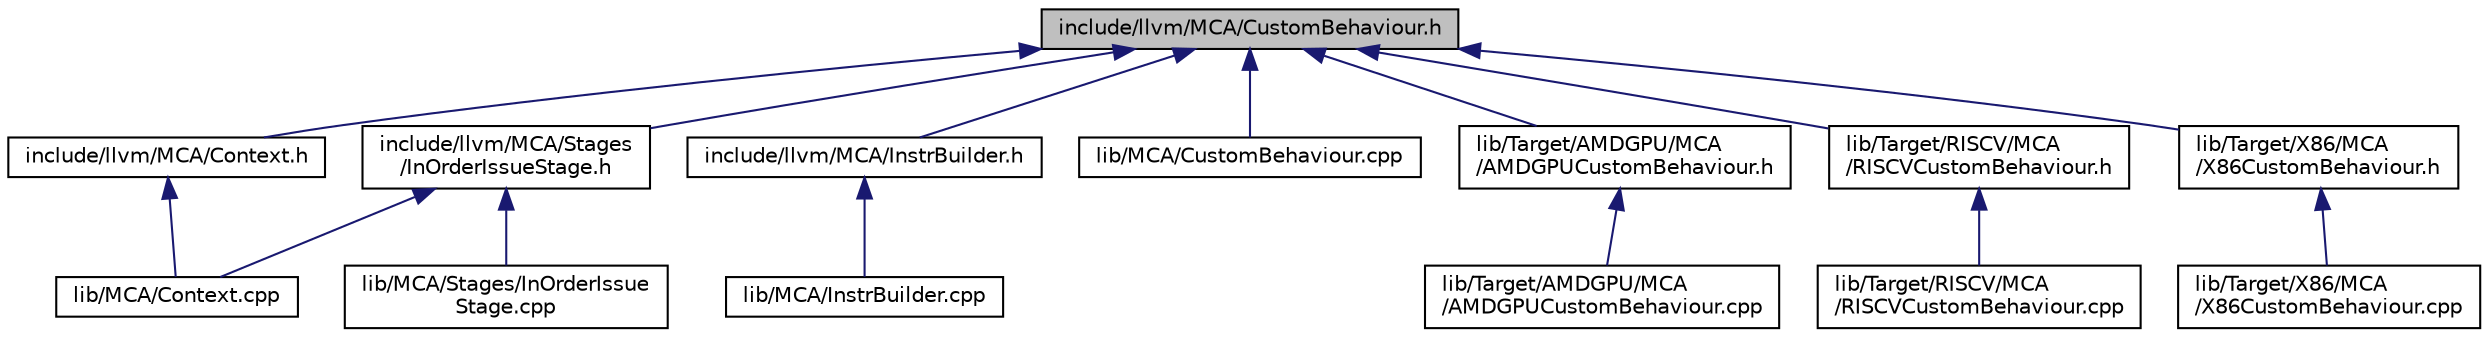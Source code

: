digraph "include/llvm/MCA/CustomBehaviour.h"
{
 // LATEX_PDF_SIZE
  bgcolor="transparent";
  edge [fontname="Helvetica",fontsize="10",labelfontname="Helvetica",labelfontsize="10"];
  node [fontname="Helvetica",fontsize="10",shape=record];
  Node1 [label="include/llvm/MCA/CustomBehaviour.h",height=0.2,width=0.4,color="black", fillcolor="grey75", style="filled", fontcolor="black",tooltip=" "];
  Node1 -> Node2 [dir="back",color="midnightblue",fontsize="10",style="solid",fontname="Helvetica"];
  Node2 [label="include/llvm/MCA/Context.h",height=0.2,width=0.4,color="black",URL="$Context_8h.html",tooltip=" "];
  Node2 -> Node3 [dir="back",color="midnightblue",fontsize="10",style="solid",fontname="Helvetica"];
  Node3 [label="lib/MCA/Context.cpp",height=0.2,width=0.4,color="black",URL="$Context_8cpp.html",tooltip=" "];
  Node1 -> Node4 [dir="back",color="midnightblue",fontsize="10",style="solid",fontname="Helvetica"];
  Node4 [label="include/llvm/MCA/InstrBuilder.h",height=0.2,width=0.4,color="black",URL="$InstrBuilder_8h.html",tooltip=" "];
  Node4 -> Node5 [dir="back",color="midnightblue",fontsize="10",style="solid",fontname="Helvetica"];
  Node5 [label="lib/MCA/InstrBuilder.cpp",height=0.2,width=0.4,color="black",URL="$InstrBuilder_8cpp.html",tooltip=" "];
  Node1 -> Node6 [dir="back",color="midnightblue",fontsize="10",style="solid",fontname="Helvetica"];
  Node6 [label="include/llvm/MCA/Stages\l/InOrderIssueStage.h",height=0.2,width=0.4,color="black",URL="$InOrderIssueStage_8h.html",tooltip=" "];
  Node6 -> Node3 [dir="back",color="midnightblue",fontsize="10",style="solid",fontname="Helvetica"];
  Node6 -> Node7 [dir="back",color="midnightblue",fontsize="10",style="solid",fontname="Helvetica"];
  Node7 [label="lib/MCA/Stages/InOrderIssue\lStage.cpp",height=0.2,width=0.4,color="black",URL="$InOrderIssueStage_8cpp.html",tooltip=" "];
  Node1 -> Node8 [dir="back",color="midnightblue",fontsize="10",style="solid",fontname="Helvetica"];
  Node8 [label="lib/MCA/CustomBehaviour.cpp",height=0.2,width=0.4,color="black",URL="$CustomBehaviour_8cpp.html",tooltip=" "];
  Node1 -> Node9 [dir="back",color="midnightblue",fontsize="10",style="solid",fontname="Helvetica"];
  Node9 [label="lib/Target/AMDGPU/MCA\l/AMDGPUCustomBehaviour.h",height=0.2,width=0.4,color="black",URL="$AMDGPUCustomBehaviour_8h.html",tooltip=" "];
  Node9 -> Node10 [dir="back",color="midnightblue",fontsize="10",style="solid",fontname="Helvetica"];
  Node10 [label="lib/Target/AMDGPU/MCA\l/AMDGPUCustomBehaviour.cpp",height=0.2,width=0.4,color="black",URL="$AMDGPUCustomBehaviour_8cpp.html",tooltip=" "];
  Node1 -> Node11 [dir="back",color="midnightblue",fontsize="10",style="solid",fontname="Helvetica"];
  Node11 [label="lib/Target/RISCV/MCA\l/RISCVCustomBehaviour.h",height=0.2,width=0.4,color="black",URL="$RISCVCustomBehaviour_8h.html",tooltip=" "];
  Node11 -> Node12 [dir="back",color="midnightblue",fontsize="10",style="solid",fontname="Helvetica"];
  Node12 [label="lib/Target/RISCV/MCA\l/RISCVCustomBehaviour.cpp",height=0.2,width=0.4,color="black",URL="$RISCVCustomBehaviour_8cpp.html",tooltip=" "];
  Node1 -> Node13 [dir="back",color="midnightblue",fontsize="10",style="solid",fontname="Helvetica"];
  Node13 [label="lib/Target/X86/MCA\l/X86CustomBehaviour.h",height=0.2,width=0.4,color="black",URL="$X86CustomBehaviour_8h.html",tooltip=" "];
  Node13 -> Node14 [dir="back",color="midnightblue",fontsize="10",style="solid",fontname="Helvetica"];
  Node14 [label="lib/Target/X86/MCA\l/X86CustomBehaviour.cpp",height=0.2,width=0.4,color="black",URL="$X86CustomBehaviour_8cpp.html",tooltip=" "];
}
